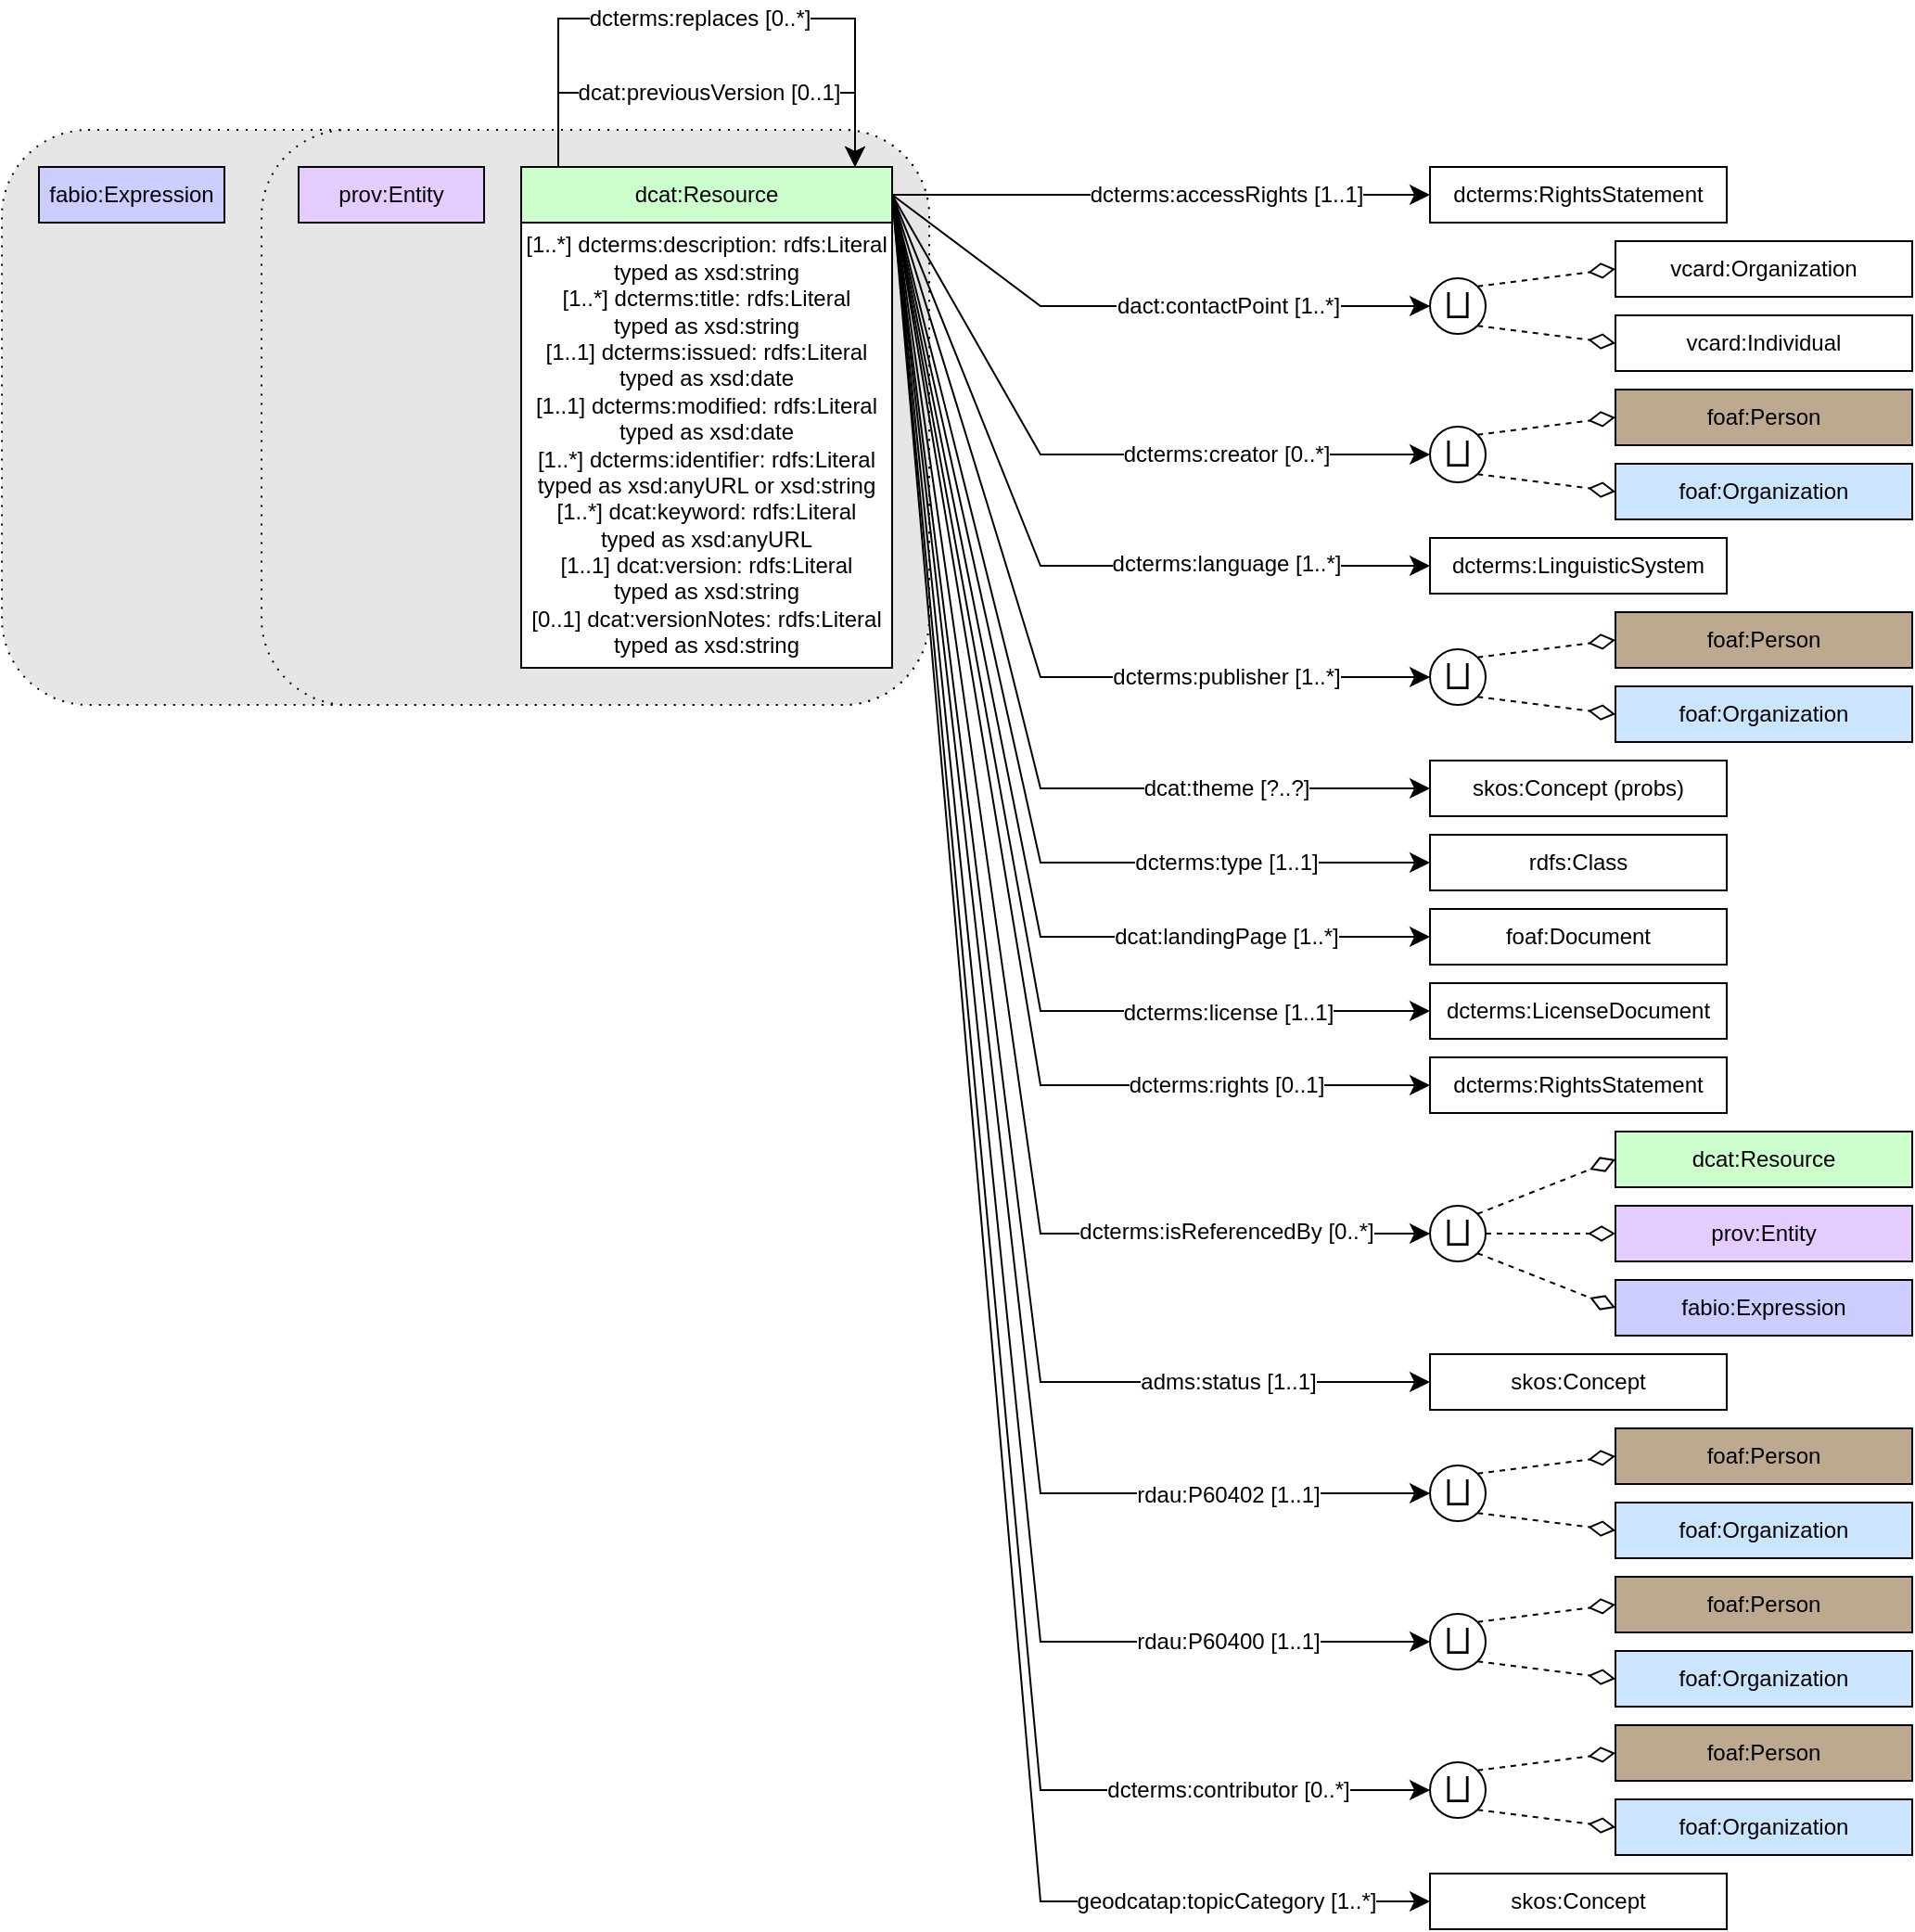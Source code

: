 <mxfile version="26.0.9">
  <diagram name="Page-1" id="SzmMwvYjo2_tDRgzkFQ2">
    <mxGraphModel dx="2261" dy="884" grid="1" gridSize="10" guides="1" tooltips="1" connect="1" arrows="1" fold="1" page="1" pageScale="1" pageWidth="827" pageHeight="1169" math="0" shadow="0">
      <root>
        <mxCell id="0" />
        <mxCell id="1" parent="0" />
        <mxCell id="1unsUa5NZZKn3KWUAOsR-1" value="" style="rounded=1;whiteSpace=wrap;html=1;snapToPoint=1;points=[[0.1,0],[0.2,0],[0.3,0],[0.4,0],[0.5,0],[0.6,0],[0.7,0],[0.8,0],[0.9,0],[0,0.1],[0,0.3],[0,0.5],[0,0.7],[0,0.9],[0.1,1],[0.2,1],[0.3,1],[0.4,1],[0.5,1],[0.6,1],[0.7,1],[0.8,1],[0.9,1],[1,0.1],[1,0.3],[1,0.5],[1,0.7],[1,0.9]];fillColor=#E6E6E6;dashed=1;dashPattern=1 4;" parent="1" vertex="1">
          <mxGeometry x="-260" y="180" width="500" height="310" as="geometry" />
        </mxCell>
        <mxCell id="SjGbqMPoIrOMk5xAmUnZ-7" value="" style="rounded=1;whiteSpace=wrap;html=1;snapToPoint=1;points=[[0.1,0],[0.2,0],[0.3,0],[0.4,0],[0.5,0],[0.6,0],[0.7,0],[0.8,0],[0.9,0],[0,0.1],[0,0.3],[0,0.5],[0,0.7],[0,0.9],[0.1,1],[0.2,1],[0.3,1],[0.4,1],[0.5,1],[0.6,1],[0.7,1],[0.8,1],[0.9,1],[1,0.1],[1,0.3],[1,0.5],[1,0.7],[1,0.9]];fillColor=#E6E6E6;dashed=1;dashPattern=1 4;" parent="1" vertex="1">
          <mxGeometry x="-120" y="180" width="360" height="310" as="geometry" />
        </mxCell>
        <mxCell id="umWT4CQzPr7KXGaEn9dq-6" value="" style="endArrow=classic;html=1;exitX=1;exitY=0.5;exitDx=0;exitDy=0;entryX=0;entryY=0.5;entryDx=0;entryDy=0;endSize=8;arcSize=0;rounded=0;" parent="1" source="umWT4CQzPr7KXGaEn9dq-2" target="umWT4CQzPr7KXGaEn9dq-10" edge="1">
          <mxGeometry width="50" height="50" relative="1" as="geometry">
            <mxPoint x="219" y="225" as="sourcePoint" />
            <mxPoint x="409" y="225" as="targetPoint" />
          </mxGeometry>
        </mxCell>
        <mxCell id="umWT4CQzPr7KXGaEn9dq-7" value="&lt;div&gt;dcterms:accessRights [1..1]&lt;/div&gt;" style="text;html=1;align=center;verticalAlign=middle;resizable=0;points=[];labelBackgroundColor=#ffffff;" parent="umWT4CQzPr7KXGaEn9dq-6" vertex="1" connectable="0">
          <mxGeometry x="-0.127" relative="1" as="geometry">
            <mxPoint x="53" as="offset" />
          </mxGeometry>
        </mxCell>
        <mxCell id="umWT4CQzPr7KXGaEn9dq-12" value="" style="endArrow=classic;html=1;exitX=1;exitY=0.5;exitDx=0;exitDy=0;entryX=0;entryY=0.5;entryDx=0;entryDy=0;endSize=8;arcSize=0;rounded=0;" parent="1" source="umWT4CQzPr7KXGaEn9dq-2" target="umWT4CQzPr7KXGaEn9dq-17" edge="1">
          <mxGeometry width="50" height="50" relative="1" as="geometry">
            <mxPoint x="220" y="295" as="sourcePoint" />
            <mxPoint x="410" y="295" as="targetPoint" />
            <Array as="points">
              <mxPoint x="300" y="275" />
            </Array>
          </mxGeometry>
        </mxCell>
        <mxCell id="umWT4CQzPr7KXGaEn9dq-13" value="&lt;div&gt;dact:contactPoint [1..*]&lt;/div&gt;" style="text;html=1;align=center;verticalAlign=middle;resizable=0;points=[];labelBackgroundColor=#ffffff;" parent="umWT4CQzPr7KXGaEn9dq-12" vertex="1" connectable="0">
          <mxGeometry x="-0.127" relative="1" as="geometry">
            <mxPoint x="65" as="offset" />
          </mxGeometry>
        </mxCell>
        <mxCell id="MMTcVOcszVxUp90W63KL-1" value="" style="endArrow=classic;html=1;exitX=1;exitY=0.5;exitDx=0;exitDy=0;endSize=8;arcSize=0;rounded=0;entryX=0;entryY=0.5;entryDx=0;entryDy=0;" parent="1" source="umWT4CQzPr7KXGaEn9dq-2" target="MMTcVOcszVxUp90W63KL-10" edge="1">
          <mxGeometry width="50" height="50" relative="1" as="geometry">
            <mxPoint x="230" y="225" as="sourcePoint" />
            <mxPoint x="480" y="590" as="targetPoint" />
            <Array as="points">
              <mxPoint x="300" y="355" />
            </Array>
          </mxGeometry>
        </mxCell>
        <mxCell id="MMTcVOcszVxUp90W63KL-2" value="&lt;div&gt;dcterms:creator [0..*]&lt;/div&gt;" style="text;html=1;align=center;verticalAlign=middle;resizable=0;points=[];labelBackgroundColor=#ffffff;" parent="MMTcVOcszVxUp90W63KL-1" vertex="1" connectable="0">
          <mxGeometry x="-0.127" relative="1" as="geometry">
            <mxPoint x="99" as="offset" />
          </mxGeometry>
        </mxCell>
        <mxCell id="MMTcVOcszVxUp90W63KL-5" value="foaf:Organization" style="rounded=0;whiteSpace=wrap;html=1;snapToPoint=1;points=[[0.1,0],[0.2,0],[0.3,0],[0.4,0],[0.5,0],[0.6,0],[0.7,0],[0.8,0],[0.9,0],[0,0.1],[0,0.3],[0,0.5],[0,0.7],[0,0.9],[0.1,1],[0.2,1],[0.3,1],[0.4,1],[0.5,1],[0.6,1],[0.7,1],[0.8,1],[0.9,1],[1,0.1],[1,0.3],[1,0.5],[1,0.7],[1,0.9]];fillColor=#CCE5FF;" parent="1" vertex="1">
          <mxGeometry x="610" y="360" width="160" height="30" as="geometry" />
        </mxCell>
        <mxCell id="MMTcVOcszVxUp90W63KL-8" value="foaf:Person" style="rounded=0;whiteSpace=wrap;html=1;snapToPoint=1;points=[[0.1,0],[0.2,0],[0.3,0],[0.4,0],[0.5,0],[0.6,0],[0.7,0],[0.8,0],[0.9,0],[0,0.1],[0,0.3],[0,0.5],[0,0.7],[0,0.9],[0.1,1],[0.2,1],[0.3,1],[0.4,1],[0.5,1],[0.6,1],[0.7,1],[0.8,1],[0.9,1],[1,0.1],[1,0.3],[1,0.5],[1,0.7],[1,0.9]];fillColor=#BDA890;" parent="1" vertex="1">
          <mxGeometry x="610" y="320" width="160" height="30" as="geometry" />
        </mxCell>
        <mxCell id="umWT4CQzPr7KXGaEn9dq-16" value="vcard:Individual" style="rounded=0;whiteSpace=wrap;html=1;snapToPoint=1;points=[[0.1,0],[0.2,0],[0.3,0],[0.4,0],[0.5,0],[0.6,0],[0.7,0],[0.8,0],[0.9,0],[0,0.1],[0,0.3],[0,0.5],[0,0.7],[0,0.9],[0.1,1],[0.2,1],[0.3,1],[0.4,1],[0.5,1],[0.6,1],[0.7,1],[0.8,1],[0.9,1],[1,0.1],[1,0.3],[1,0.5],[1,0.7],[1,0.9]];" parent="1" vertex="1">
          <mxGeometry x="610" y="280" width="160" height="30" as="geometry" />
        </mxCell>
        <mxCell id="umWT4CQzPr7KXGaEn9dq-10" value="dcterms:RightsStatement" style="rounded=0;whiteSpace=wrap;html=1;snapToPoint=1;points=[[0.1,0],[0.2,0],[0.3,0],[0.4,0],[0.5,0],[0.6,0],[0.7,0],[0.8,0],[0.9,0],[0,0.1],[0,0.3],[0,0.5],[0,0.7],[0,0.9],[0.1,1],[0.2,1],[0.3,1],[0.4,1],[0.5,1],[0.6,1],[0.7,1],[0.8,1],[0.9,1],[1,0.1],[1,0.3],[1,0.5],[1,0.7],[1,0.9]];" parent="1" vertex="1">
          <mxGeometry x="510" y="200" width="160" height="30" as="geometry" />
        </mxCell>
        <mxCell id="umWT4CQzPr7KXGaEn9dq-24" value="vcard:Organization" style="rounded=0;whiteSpace=wrap;html=1;snapToPoint=1;points=[[0.1,0],[0.2,0],[0.3,0],[0.4,0],[0.5,0],[0.6,0],[0.7,0],[0.8,0],[0.9,0],[0,0.1],[0,0.3],[0,0.5],[0,0.7],[0,0.9],[0.1,1],[0.2,1],[0.3,1],[0.4,1],[0.5,1],[0.6,1],[0.7,1],[0.8,1],[0.9,1],[1,0.1],[1,0.3],[1,0.5],[1,0.7],[1,0.9]];" parent="1" vertex="1">
          <mxGeometry x="610" y="240" width="160" height="30" as="geometry" />
        </mxCell>
        <mxCell id="Jf8K7NB9ZICqQrIBF7vX-12" value="" style="group" parent="1" vertex="1" connectable="0">
          <mxGeometry x="20" y="200" width="200" height="270" as="geometry" />
        </mxCell>
        <mxCell id="umWT4CQzPr7KXGaEn9dq-1" value="[1..*] dcterms:description:&amp;nbsp;rdfs:Literal typed as xsd:string&lt;div&gt;[1..*] dcterms:title:&amp;nbsp;rdfs:Literal&lt;/div&gt;&lt;div&gt;typed as xsd:string&lt;br&gt;&lt;/div&gt;&lt;div&gt;[1..1] dcterms:issued:&amp;nbsp;rdfs:Literal typed as xsd:date&lt;br&gt;&lt;/div&gt;&lt;div&gt;[1..1] dcterms:modified:&amp;nbsp;rdfs:Literal typed as xsd:date&lt;br&gt;&lt;/div&gt;&lt;div&gt;[1..*] dcterms:identifier:&amp;nbsp;rdfs:Literal typed as xsd:anyURL or xsd:string&lt;/div&gt;&lt;div&gt;[1..*] dcat:keyword:&amp;nbsp;rdfs:Literal&lt;/div&gt;&lt;div&gt;typed as xsd:anyURL&lt;br&gt;&lt;/div&gt;&lt;div&gt;[1..1] dcat:version:&amp;nbsp;rdfs:Literal&lt;/div&gt;&lt;div&gt;typed as xsd:string&lt;br&gt;&lt;/div&gt;&lt;div&gt;[0..1] dcat:versionNotes:&amp;nbsp;rdfs:Literal typed as xsd:string&lt;br&gt;&lt;/div&gt;" style="rounded=0;whiteSpace=wrap;html=1;snapToPoint=1;points=[[0.1,0],[0.2,0],[0.3,0],[0.4,0],[0.5,0],[0.6,0],[0.7,0],[0.8,0],[0.9,0],[0,0.1],[0,0.3],[0,0.5],[0,0.7],[0,0.9],[0.1,1],[0.2,1],[0.3,1],[0.4,1],[0.5,1],[0.6,1],[0.7,1],[0.8,1],[0.9,1],[1,0.1],[1,0.3],[1,0.5],[1,0.7],[1,0.9]];" parent="Jf8K7NB9ZICqQrIBF7vX-12" vertex="1">
          <mxGeometry y="30" width="200" height="240" as="geometry" />
        </mxCell>
        <mxCell id="umWT4CQzPr7KXGaEn9dq-2" value="dcat:Resource" style="rounded=0;whiteSpace=wrap;html=1;snapToPoint=1;points=[[0.1,0],[0.2,0],[0.3,0],[0.4,0],[0.5,0],[0.6,0],[0.7,0],[0.8,0],[0.9,0],[0,0.1],[0,0.3],[0,0.5],[0,0.7],[0,0.9],[0.1,1],[0.2,1],[0.3,1],[0.4,1],[0.5,1],[0.6,1],[0.7,1],[0.8,1],[0.9,1],[1,0.1],[1,0.3],[1,0.5],[1,0.7],[1,0.9]];fillColor=#CCFFCC;" parent="Jf8K7NB9ZICqQrIBF7vX-12" vertex="1">
          <mxGeometry width="200" height="30" as="geometry" />
        </mxCell>
        <mxCell id="Jf8K7NB9ZICqQrIBF7vX-48" value="" style="endArrow=classic;html=1;exitX=0.1;exitY=0;exitDx=0;exitDy=0;endSize=8;arcSize=0;rounded=0;entryX=0.9;entryY=0;entryDx=0;entryDy=0;" parent="Jf8K7NB9ZICqQrIBF7vX-12" source="umWT4CQzPr7KXGaEn9dq-2" target="umWT4CQzPr7KXGaEn9dq-2" edge="1">
          <mxGeometry width="50" height="50" relative="1" as="geometry">
            <mxPoint x="19.048" y="-110" as="sourcePoint" />
            <mxPoint x="171.429" y="-100" as="targetPoint" />
            <Array as="points">
              <mxPoint x="20" y="-40" />
              <mxPoint x="180" y="-40" />
            </Array>
          </mxGeometry>
        </mxCell>
        <mxCell id="Jf8K7NB9ZICqQrIBF7vX-49" value="&lt;div&gt;dcat:previousVersion [0..1]&lt;/div&gt;" style="text;html=1;align=center;verticalAlign=middle;resizable=0;points=[];labelBackgroundColor=#ffffff;" parent="Jf8K7NB9ZICqQrIBF7vX-48" vertex="1" connectable="0">
          <mxGeometry x="-0.127" relative="1" as="geometry">
            <mxPoint x="16" as="offset" />
          </mxGeometry>
        </mxCell>
        <mxCell id="Jf8K7NB9ZICqQrIBF7vX-50" value="" style="endArrow=classic;html=1;exitX=0.1;exitY=0;exitDx=0;exitDy=0;endSize=8;arcSize=0;rounded=0;entryX=0.9;entryY=0;entryDx=0;entryDy=0;" parent="Jf8K7NB9ZICqQrIBF7vX-12" source="umWT4CQzPr7KXGaEn9dq-2" target="umWT4CQzPr7KXGaEn9dq-2" edge="1">
          <mxGeometry width="50" height="50" relative="1" as="geometry">
            <mxPoint x="29.524" y="10" as="sourcePoint" />
            <mxPoint x="189.524" y="10" as="targetPoint" />
            <Array as="points">
              <mxPoint x="20" y="-80" />
              <mxPoint x="180" y="-80" />
            </Array>
          </mxGeometry>
        </mxCell>
        <mxCell id="Jf8K7NB9ZICqQrIBF7vX-51" value="&lt;div&gt;dcterms:replaces [0..*]&lt;/div&gt;" style="text;html=1;align=center;verticalAlign=middle;resizable=0;points=[];labelBackgroundColor=#ffffff;" parent="Jf8K7NB9ZICqQrIBF7vX-50" vertex="1" connectable="0">
          <mxGeometry x="-0.127" relative="1" as="geometry">
            <mxPoint x="16" as="offset" />
          </mxGeometry>
        </mxCell>
        <mxCell id="Jf8K7NB9ZICqQrIBF7vX-13" value="" style="endArrow=classic;html=1;exitX=1;exitY=0.5;exitDx=0;exitDy=0;entryX=0;entryY=0.5;entryDx=0;entryDy=0;endSize=8;arcSize=0;rounded=0;" parent="1" source="umWT4CQzPr7KXGaEn9dq-2" target="Jf8K7NB9ZICqQrIBF7vX-15" edge="1">
          <mxGeometry width="50" height="50" relative="1" as="geometry">
            <mxPoint x="230" y="415" as="sourcePoint" />
            <mxPoint x="419" y="425" as="targetPoint" />
            <Array as="points">
              <mxPoint x="300" y="415" />
            </Array>
          </mxGeometry>
        </mxCell>
        <mxCell id="Jf8K7NB9ZICqQrIBF7vX-14" value="&lt;div&gt;dcterms:language [1..*]&lt;/div&gt;" style="text;html=1;align=center;verticalAlign=middle;resizable=0;points=[];labelBackgroundColor=#ffffff;" parent="Jf8K7NB9ZICqQrIBF7vX-13" vertex="1" connectable="0">
          <mxGeometry x="-0.127" relative="1" as="geometry">
            <mxPoint x="111" y="27" as="offset" />
          </mxGeometry>
        </mxCell>
        <mxCell id="Jf8K7NB9ZICqQrIBF7vX-15" value="dcterms:LinguisticSystem" style="rounded=0;whiteSpace=wrap;html=1;snapToPoint=1;points=[[0.1,0],[0.2,0],[0.3,0],[0.4,0],[0.5,0],[0.6,0],[0.7,0],[0.8,0],[0.9,0],[0,0.1],[0,0.3],[0,0.5],[0,0.7],[0,0.9],[0.1,1],[0.2,1],[0.3,1],[0.4,1],[0.5,1],[0.6,1],[0.7,1],[0.8,1],[0.9,1],[1,0.1],[1,0.3],[1,0.5],[1,0.7],[1,0.9]];" parent="1" vertex="1">
          <mxGeometry x="510" y="400" width="160" height="30" as="geometry" />
        </mxCell>
        <mxCell id="Jf8K7NB9ZICqQrIBF7vX-16" value="" style="group" parent="1" vertex="1" connectable="0">
          <mxGeometry x="510" y="260" width="30" height="30" as="geometry" />
        </mxCell>
        <mxCell id="umWT4CQzPr7KXGaEn9dq-20" value="" style="endArrow=diamondThin;endSize=12;html=1;fontColor=#000099;exitX=1;exitY=0;exitDx=0;exitDy=0;endFill=0;dashed=1;entryX=0;entryY=0.5;entryDx=0;entryDy=0;arcSize=0;rounded=0;" parent="Jf8K7NB9ZICqQrIBF7vX-16" source="umWT4CQzPr7KXGaEn9dq-17" target="umWT4CQzPr7KXGaEn9dq-24" edge="1">
          <mxGeometry width="50" height="50" relative="1" as="geometry">
            <mxPoint x="-162" y="65" as="sourcePoint" />
            <mxPoint x="53" y="30" as="targetPoint" />
          </mxGeometry>
        </mxCell>
        <mxCell id="umWT4CQzPr7KXGaEn9dq-21" value="" style="endArrow=diamondThin;endSize=12;html=1;fontColor=#000099;exitX=1;exitY=1;exitDx=0;exitDy=0;endFill=0;dashed=1;entryX=0;entryY=0.5;entryDx=0;entryDy=0;arcSize=0;rounded=0;" parent="Jf8K7NB9ZICqQrIBF7vX-16" source="umWT4CQzPr7KXGaEn9dq-17" target="umWT4CQzPr7KXGaEn9dq-16" edge="1">
          <mxGeometry width="50" height="50" relative="1" as="geometry">
            <mxPoint x="21.607" y="54.393" as="sourcePoint" />
            <mxPoint x="53" y="150" as="targetPoint" />
          </mxGeometry>
        </mxCell>
        <mxCell id="umWT4CQzPr7KXGaEn9dq-17" value="&lt;span class=&quot;st&quot;&gt;⨆&lt;/span&gt;" style="ellipse;whiteSpace=wrap;html=1;aspect=fixed;fontSize=17;" parent="Jf8K7NB9ZICqQrIBF7vX-16" vertex="1">
          <mxGeometry width="30" height="30" as="geometry" />
        </mxCell>
        <mxCell id="Jf8K7NB9ZICqQrIBF7vX-17" value="" style="group" parent="1" vertex="1" connectable="0">
          <mxGeometry x="510" y="340" width="30" height="30" as="geometry" />
        </mxCell>
        <mxCell id="MMTcVOcszVxUp90W63KL-11" value="" style="endArrow=diamondThin;endSize=12;html=1;fontColor=#000099;exitX=1;exitY=0;exitDx=0;exitDy=0;endFill=0;dashed=1;entryX=0;entryY=0.5;entryDx=0;entryDy=0;arcSize=0;rounded=0;" parent="Jf8K7NB9ZICqQrIBF7vX-17" source="MMTcVOcszVxUp90W63KL-10" target="MMTcVOcszVxUp90W63KL-8" edge="1">
          <mxGeometry width="50" height="50" relative="1" as="geometry">
            <mxPoint x="-162" y="215" as="sourcePoint" />
            <mxPoint x="53" y="180" as="targetPoint" />
          </mxGeometry>
        </mxCell>
        <mxCell id="MMTcVOcszVxUp90W63KL-12" value="" style="endArrow=diamondThin;endSize=12;html=1;fontColor=#000099;exitX=1;exitY=1;exitDx=0;exitDy=0;endFill=0;dashed=1;entryX=0;entryY=0.5;entryDx=0;entryDy=0;arcSize=0;rounded=0;" parent="Jf8K7NB9ZICqQrIBF7vX-17" source="MMTcVOcszVxUp90W63KL-10" target="MMTcVOcszVxUp90W63KL-5" edge="1">
          <mxGeometry width="50" height="50" relative="1" as="geometry">
            <mxPoint x="21.607" y="204.393" as="sourcePoint" />
            <mxPoint x="53" y="300" as="targetPoint" />
          </mxGeometry>
        </mxCell>
        <mxCell id="MMTcVOcszVxUp90W63KL-10" value="&lt;span class=&quot;st&quot;&gt;⨆&lt;/span&gt;" style="ellipse;whiteSpace=wrap;html=1;aspect=fixed;fontSize=17;" parent="Jf8K7NB9ZICqQrIBF7vX-17" vertex="1">
          <mxGeometry width="30" height="30" as="geometry" />
        </mxCell>
        <mxCell id="Jf8K7NB9ZICqQrIBF7vX-23" value="" style="endArrow=classic;html=1;exitX=1;exitY=0.5;exitDx=0;exitDy=0;endSize=8;arcSize=0;rounded=0;entryX=0;entryY=0.5;entryDx=0;entryDy=0;" parent="1" source="umWT4CQzPr7KXGaEn9dq-2" target="Jf8K7NB9ZICqQrIBF7vX-28" edge="1">
          <mxGeometry width="50" height="50" relative="1" as="geometry">
            <mxPoint x="220" y="334" as="sourcePoint" />
            <mxPoint x="480" y="709" as="targetPoint" />
            <Array as="points">
              <mxPoint x="300" y="475" />
            </Array>
          </mxGeometry>
        </mxCell>
        <mxCell id="Jf8K7NB9ZICqQrIBF7vX-24" value="&lt;div&gt;dcterms:publisher [1..*]&lt;/div&gt;" style="text;html=1;align=center;verticalAlign=middle;resizable=0;points=[];labelBackgroundColor=#ffffff;" parent="Jf8K7NB9ZICqQrIBF7vX-23" vertex="1" connectable="0">
          <mxGeometry x="-0.127" relative="1" as="geometry">
            <mxPoint x="118" y="59" as="offset" />
          </mxGeometry>
        </mxCell>
        <mxCell id="Jf8K7NB9ZICqQrIBF7vX-25" value="foaf:Organization" style="rounded=0;whiteSpace=wrap;html=1;snapToPoint=1;points=[[0.1,0],[0.2,0],[0.3,0],[0.4,0],[0.5,0],[0.6,0],[0.7,0],[0.8,0],[0.9,0],[0,0.1],[0,0.3],[0,0.5],[0,0.7],[0,0.9],[0.1,1],[0.2,1],[0.3,1],[0.4,1],[0.5,1],[0.6,1],[0.7,1],[0.8,1],[0.9,1],[1,0.1],[1,0.3],[1,0.5],[1,0.7],[1,0.9]];fillColor=#CCE5FF;" parent="1" vertex="1">
          <mxGeometry x="610" y="480" width="160" height="30" as="geometry" />
        </mxCell>
        <mxCell id="Jf8K7NB9ZICqQrIBF7vX-26" value="foaf:Person" style="rounded=0;whiteSpace=wrap;html=1;snapToPoint=1;points=[[0.1,0],[0.2,0],[0.3,0],[0.4,0],[0.5,0],[0.6,0],[0.7,0],[0.8,0],[0.9,0],[0,0.1],[0,0.3],[0,0.5],[0,0.7],[0,0.9],[0.1,1],[0.2,1],[0.3,1],[0.4,1],[0.5,1],[0.6,1],[0.7,1],[0.8,1],[0.9,1],[1,0.1],[1,0.3],[1,0.5],[1,0.7],[1,0.9]];fillColor=#BDA890;" parent="1" vertex="1">
          <mxGeometry x="610" y="440" width="160" height="30" as="geometry" />
        </mxCell>
        <mxCell id="Jf8K7NB9ZICqQrIBF7vX-27" value="" style="group" parent="1" vertex="1" connectable="0">
          <mxGeometry x="510" y="460" width="30" height="30" as="geometry" />
        </mxCell>
        <mxCell id="Jf8K7NB9ZICqQrIBF7vX-28" value="&lt;span class=&quot;st&quot;&gt;⨆&lt;/span&gt;" style="ellipse;whiteSpace=wrap;html=1;aspect=fixed;fontSize=17;" parent="Jf8K7NB9ZICqQrIBF7vX-27" vertex="1">
          <mxGeometry width="30" height="30" as="geometry" />
        </mxCell>
        <mxCell id="Jf8K7NB9ZICqQrIBF7vX-29" value="" style="endArrow=diamondThin;endSize=12;html=1;fontColor=#000099;exitX=1;exitY=0;exitDx=0;exitDy=0;endFill=0;dashed=1;entryX=0;entryY=0.5;entryDx=0;entryDy=0;arcSize=0;rounded=0;" parent="1" source="Jf8K7NB9ZICqQrIBF7vX-28" target="Jf8K7NB9ZICqQrIBF7vX-26" edge="1">
          <mxGeometry width="50" height="50" relative="1" as="geometry">
            <mxPoint x="348" y="674" as="sourcePoint" />
            <mxPoint x="563" y="639" as="targetPoint" />
          </mxGeometry>
        </mxCell>
        <mxCell id="Jf8K7NB9ZICqQrIBF7vX-30" value="" style="endArrow=diamondThin;endSize=12;html=1;fontColor=#000099;exitX=1;exitY=1;exitDx=0;exitDy=0;endFill=0;dashed=1;entryX=0;entryY=0.5;entryDx=0;entryDy=0;arcSize=0;rounded=0;" parent="1" source="Jf8K7NB9ZICqQrIBF7vX-28" target="Jf8K7NB9ZICqQrIBF7vX-25" edge="1">
          <mxGeometry width="50" height="50" relative="1" as="geometry">
            <mxPoint x="531.607" y="663.393" as="sourcePoint" />
            <mxPoint x="563" y="759" as="targetPoint" />
          </mxGeometry>
        </mxCell>
        <mxCell id="Jf8K7NB9ZICqQrIBF7vX-31" value="" style="endArrow=classic;html=1;exitX=1;exitY=0.5;exitDx=0;exitDy=0;entryX=0;entryY=0.5;entryDx=0;entryDy=0;endSize=8;arcSize=0;rounded=0;" parent="1" source="umWT4CQzPr7KXGaEn9dq-2" target="Jf8K7NB9ZICqQrIBF7vX-33" edge="1">
          <mxGeometry width="50" height="50" relative="1" as="geometry">
            <mxPoint x="220" y="330" as="sourcePoint" />
            <mxPoint x="419" y="540" as="targetPoint" />
            <Array as="points">
              <mxPoint x="300" y="535" />
            </Array>
          </mxGeometry>
        </mxCell>
        <mxCell id="Jf8K7NB9ZICqQrIBF7vX-32" value="&lt;div&gt;dcat:theme [?..?]&lt;/div&gt;" style="text;html=1;align=center;verticalAlign=middle;resizable=0;points=[];labelBackgroundColor=#ffffff;" parent="Jf8K7NB9ZICqQrIBF7vX-31" vertex="1" connectable="0">
          <mxGeometry x="-0.127" relative="1" as="geometry">
            <mxPoint x="123" y="91" as="offset" />
          </mxGeometry>
        </mxCell>
        <mxCell id="Jf8K7NB9ZICqQrIBF7vX-33" value="skos:Concept (probs)" style="rounded=0;whiteSpace=wrap;html=1;snapToPoint=1;points=[[0.1,0],[0.2,0],[0.3,0],[0.4,0],[0.5,0],[0.6,0],[0.7,0],[0.8,0],[0.9,0],[0,0.1],[0,0.3],[0,0.5],[0,0.7],[0,0.9],[0.1,1],[0.2,1],[0.3,1],[0.4,1],[0.5,1],[0.6,1],[0.7,1],[0.8,1],[0.9,1],[1,0.1],[1,0.3],[1,0.5],[1,0.7],[1,0.9]];" parent="1" vertex="1">
          <mxGeometry x="510" y="520" width="160" height="30" as="geometry" />
        </mxCell>
        <mxCell id="Jf8K7NB9ZICqQrIBF7vX-34" value="" style="endArrow=classic;html=1;exitX=1;exitY=0.5;exitDx=0;exitDy=0;entryX=0;entryY=0.5;entryDx=0;entryDy=0;endSize=8;arcSize=0;rounded=0;" parent="1" source="umWT4CQzPr7KXGaEn9dq-2" target="Jf8K7NB9ZICqQrIBF7vX-36" edge="1">
          <mxGeometry width="50" height="50" relative="1" as="geometry">
            <mxPoint x="220" y="255" as="sourcePoint" />
            <mxPoint x="419" y="580" as="targetPoint" />
            <Array as="points">
              <mxPoint x="300" y="575" />
            </Array>
          </mxGeometry>
        </mxCell>
        <mxCell id="Jf8K7NB9ZICqQrIBF7vX-35" value="&lt;div&gt;dcterms:type [1..1]&lt;/div&gt;" style="text;html=1;align=center;verticalAlign=middle;resizable=0;points=[];labelBackgroundColor=#ffffff;" parent="Jf8K7NB9ZICqQrIBF7vX-34" vertex="1" connectable="0">
          <mxGeometry x="-0.127" relative="1" as="geometry">
            <mxPoint x="125" y="113" as="offset" />
          </mxGeometry>
        </mxCell>
        <mxCell id="Jf8K7NB9ZICqQrIBF7vX-36" value="rdfs:Class" style="rounded=0;whiteSpace=wrap;html=1;snapToPoint=1;points=[[0.1,0],[0.2,0],[0.3,0],[0.4,0],[0.5,0],[0.6,0],[0.7,0],[0.8,0],[0.9,0],[0,0.1],[0,0.3],[0,0.5],[0,0.7],[0,0.9],[0.1,1],[0.2,1],[0.3,1],[0.4,1],[0.5,1],[0.6,1],[0.7,1],[0.8,1],[0.9,1],[1,0.1],[1,0.3],[1,0.5],[1,0.7],[1,0.9]];" parent="1" vertex="1">
          <mxGeometry x="510" y="560" width="160" height="30" as="geometry" />
        </mxCell>
        <mxCell id="Jf8K7NB9ZICqQrIBF7vX-37" value="" style="endArrow=classic;html=1;exitX=1;exitY=0.5;exitDx=0;exitDy=0;entryX=0;entryY=0.5;entryDx=0;entryDy=0;endSize=8;arcSize=0;rounded=0;" parent="1" source="umWT4CQzPr7KXGaEn9dq-2" target="Jf8K7NB9ZICqQrIBF7vX-39" edge="1">
          <mxGeometry width="50" height="50" relative="1" as="geometry">
            <mxPoint x="220" y="254" as="sourcePoint" />
            <mxPoint x="419" y="619" as="targetPoint" />
            <Array as="points">
              <mxPoint x="300" y="615" />
            </Array>
          </mxGeometry>
        </mxCell>
        <mxCell id="Jf8K7NB9ZICqQrIBF7vX-38" value="&lt;div&gt;dcat:landingPage [1..*]&lt;/div&gt;" style="text;html=1;align=center;verticalAlign=middle;resizable=0;points=[];labelBackgroundColor=#ffffff;" parent="Jf8K7NB9ZICqQrIBF7vX-37" vertex="1" connectable="0">
          <mxGeometry x="-0.127" relative="1" as="geometry">
            <mxPoint x="127" y="135" as="offset" />
          </mxGeometry>
        </mxCell>
        <mxCell id="Jf8K7NB9ZICqQrIBF7vX-39" value="foaf:Document" style="rounded=0;whiteSpace=wrap;html=1;snapToPoint=1;points=[[0.1,0],[0.2,0],[0.3,0],[0.4,0],[0.5,0],[0.6,0],[0.7,0],[0.8,0],[0.9,0],[0,0.1],[0,0.3],[0,0.5],[0,0.7],[0,0.9],[0.1,1],[0.2,1],[0.3,1],[0.4,1],[0.5,1],[0.6,1],[0.7,1],[0.8,1],[0.9,1],[1,0.1],[1,0.3],[1,0.5],[1,0.7],[1,0.9]];" parent="1" vertex="1">
          <mxGeometry x="510" y="600" width="160" height="30" as="geometry" />
        </mxCell>
        <mxCell id="Jf8K7NB9ZICqQrIBF7vX-40" value="" style="endArrow=classic;html=1;exitX=1;exitY=0.5;exitDx=0;exitDy=0;entryX=0;entryY=0.5;entryDx=0;entryDy=0;endSize=8;arcSize=0;rounded=0;" parent="1" source="umWT4CQzPr7KXGaEn9dq-2" target="Jf8K7NB9ZICqQrIBF7vX-42" edge="1">
          <mxGeometry width="50" height="50" relative="1" as="geometry">
            <mxPoint x="220" y="256" as="sourcePoint" />
            <mxPoint x="419" y="660" as="targetPoint" />
            <Array as="points">
              <mxPoint x="300" y="655" />
            </Array>
          </mxGeometry>
        </mxCell>
        <mxCell id="Jf8K7NB9ZICqQrIBF7vX-41" value="&lt;div&gt;dcterms:license [1..1]&lt;/div&gt;" style="text;html=1;align=center;verticalAlign=middle;resizable=0;points=[];labelBackgroundColor=#ffffff;" parent="Jf8K7NB9ZICqQrIBF7vX-40" vertex="1" connectable="0">
          <mxGeometry x="-0.127" relative="1" as="geometry">
            <mxPoint x="129" y="158" as="offset" />
          </mxGeometry>
        </mxCell>
        <mxCell id="Jf8K7NB9ZICqQrIBF7vX-42" value="dcterms:LicenseDocument" style="rounded=0;whiteSpace=wrap;html=1;snapToPoint=1;points=[[0.1,0],[0.2,0],[0.3,0],[0.4,0],[0.5,0],[0.6,0],[0.7,0],[0.8,0],[0.9,0],[0,0.1],[0,0.3],[0,0.5],[0,0.7],[0,0.9],[0.1,1],[0.2,1],[0.3,1],[0.4,1],[0.5,1],[0.6,1],[0.7,1],[0.8,1],[0.9,1],[1,0.1],[1,0.3],[1,0.5],[1,0.7],[1,0.9]];" parent="1" vertex="1">
          <mxGeometry x="510" y="640" width="160" height="30" as="geometry" />
        </mxCell>
        <mxCell id="Jf8K7NB9ZICqQrIBF7vX-43" value="" style="endArrow=classic;html=1;exitX=1;exitY=0.5;exitDx=0;exitDy=0;entryX=0;entryY=0.5;entryDx=0;entryDy=0;endSize=8;arcSize=0;rounded=0;" parent="1" source="umWT4CQzPr7KXGaEn9dq-2" target="Jf8K7NB9ZICqQrIBF7vX-45" edge="1">
          <mxGeometry width="50" height="50" relative="1" as="geometry">
            <mxPoint x="220" y="255" as="sourcePoint" />
            <mxPoint x="419" y="700" as="targetPoint" />
            <Array as="points">
              <mxPoint x="300" y="695" />
            </Array>
          </mxGeometry>
        </mxCell>
        <mxCell id="Jf8K7NB9ZICqQrIBF7vX-44" value="&lt;div&gt;dcterms:rights [0..1]&lt;/div&gt;" style="text;html=1;align=center;verticalAlign=middle;resizable=0;points=[];labelBackgroundColor=#ffffff;" parent="Jf8K7NB9ZICqQrIBF7vX-43" vertex="1" connectable="0">
          <mxGeometry x="-0.127" relative="1" as="geometry">
            <mxPoint x="130" y="180" as="offset" />
          </mxGeometry>
        </mxCell>
        <mxCell id="Jf8K7NB9ZICqQrIBF7vX-45" value="dcterms:RightsStatement" style="rounded=0;whiteSpace=wrap;html=1;snapToPoint=1;points=[[0.1,0],[0.2,0],[0.3,0],[0.4,0],[0.5,0],[0.6,0],[0.7,0],[0.8,0],[0.9,0],[0,0.1],[0,0.3],[0,0.5],[0,0.7],[0,0.9],[0.1,1],[0.2,1],[0.3,1],[0.4,1],[0.5,1],[0.6,1],[0.7,1],[0.8,1],[0.9,1],[1,0.1],[1,0.3],[1,0.5],[1,0.7],[1,0.9]];" parent="1" vertex="1">
          <mxGeometry x="510" y="680" width="160" height="30" as="geometry" />
        </mxCell>
        <mxCell id="Jf8K7NB9ZICqQrIBF7vX-46" value="" style="endArrow=classic;html=1;exitX=1;exitY=0.5;exitDx=0;exitDy=0;entryX=0;entryY=0.5;entryDx=0;entryDy=0;endSize=8;arcSize=0;rounded=0;" parent="1" source="umWT4CQzPr7KXGaEn9dq-2" target="SjGbqMPoIrOMk5xAmUnZ-4" edge="1">
          <mxGeometry width="50" height="50" relative="1" as="geometry">
            <mxPoint x="220" y="255" as="sourcePoint" />
            <mxPoint x="510" y="735" as="targetPoint" />
            <Array as="points">
              <mxPoint x="300" y="775" />
            </Array>
          </mxGeometry>
        </mxCell>
        <mxCell id="Jf8K7NB9ZICqQrIBF7vX-47" value="&lt;div&gt;dcterms:isReferencedBy [0..*]&lt;/div&gt;" style="text;html=1;align=center;verticalAlign=middle;resizable=0;points=[];labelBackgroundColor=#ffffff;" parent="Jf8K7NB9ZICqQrIBF7vX-46" vertex="1" connectable="0">
          <mxGeometry x="-0.127" relative="1" as="geometry">
            <mxPoint x="132" y="224" as="offset" />
          </mxGeometry>
        </mxCell>
        <mxCell id="SjGbqMPoIrOMk5xAmUnZ-1" value="prov:Entity" style="rounded=0;whiteSpace=wrap;html=1;snapToPoint=1;points=[[0.1,0],[0.2,0],[0.3,0],[0.4,0],[0.5,0],[0.6,0],[0.7,0],[0.8,0],[0.9,0],[0,0.1],[0,0.3],[0,0.5],[0,0.7],[0,0.9],[0.1,1],[0.2,1],[0.3,1],[0.4,1],[0.5,1],[0.6,1],[0.7,1],[0.8,1],[0.9,1],[1,0.1],[1,0.3],[1,0.5],[1,0.7],[1,0.9]];fillColor=#E5CCFF;" parent="1" vertex="1">
          <mxGeometry x="610" y="760" width="160" height="30" as="geometry" />
        </mxCell>
        <mxCell id="SjGbqMPoIrOMk5xAmUnZ-2" value="dcat:Resource" style="rounded=0;whiteSpace=wrap;html=1;snapToPoint=1;points=[[0.1,0],[0.2,0],[0.3,0],[0.4,0],[0.5,0],[0.6,0],[0.7,0],[0.8,0],[0.9,0],[0,0.1],[0,0.3],[0,0.5],[0,0.7],[0,0.9],[0.1,1],[0.2,1],[0.3,1],[0.4,1],[0.5,1],[0.6,1],[0.7,1],[0.8,1],[0.9,1],[1,0.1],[1,0.3],[1,0.5],[1,0.7],[1,0.9]];fillColor=#CCFFCC;" parent="1" vertex="1">
          <mxGeometry x="610" y="720" width="160" height="30" as="geometry" />
        </mxCell>
        <mxCell id="SjGbqMPoIrOMk5xAmUnZ-3" value="" style="group" parent="1" vertex="1" connectable="0">
          <mxGeometry x="510" y="760" width="30" height="30" as="geometry" />
        </mxCell>
        <mxCell id="SjGbqMPoIrOMk5xAmUnZ-4" value="&lt;span class=&quot;st&quot;&gt;⨆&lt;/span&gt;" style="ellipse;whiteSpace=wrap;html=1;aspect=fixed;fontSize=17;" parent="SjGbqMPoIrOMk5xAmUnZ-3" vertex="1">
          <mxGeometry width="30" height="30" as="geometry" />
        </mxCell>
        <mxCell id="SjGbqMPoIrOMk5xAmUnZ-5" value="" style="endArrow=diamondThin;endSize=12;html=1;fontColor=#000099;exitX=1;exitY=0;exitDx=0;exitDy=0;endFill=0;dashed=1;entryX=0;entryY=0.5;entryDx=0;entryDy=0;arcSize=0;rounded=0;" parent="1" source="SjGbqMPoIrOMk5xAmUnZ-4" target="SjGbqMPoIrOMk5xAmUnZ-2" edge="1">
          <mxGeometry width="50" height="50" relative="1" as="geometry">
            <mxPoint x="348" y="954" as="sourcePoint" />
            <mxPoint x="563" y="919" as="targetPoint" />
          </mxGeometry>
        </mxCell>
        <mxCell id="SjGbqMPoIrOMk5xAmUnZ-6" value="" style="endArrow=diamondThin;endSize=12;html=1;fontColor=#000099;exitX=1;exitY=0.5;exitDx=0;exitDy=0;endFill=0;dashed=1;entryX=0;entryY=0.5;entryDx=0;entryDy=0;arcSize=0;rounded=0;" parent="1" source="SjGbqMPoIrOMk5xAmUnZ-4" target="SjGbqMPoIrOMk5xAmUnZ-1" edge="1">
          <mxGeometry width="50" height="50" relative="1" as="geometry">
            <mxPoint x="531.607" y="943.393" as="sourcePoint" />
            <mxPoint x="563" y="1039" as="targetPoint" />
          </mxGeometry>
        </mxCell>
        <mxCell id="SjGbqMPoIrOMk5xAmUnZ-16" value="fabio:Expression" style="rounded=0;whiteSpace=wrap;html=1;snapToPoint=1;points=[[0.1,0],[0.2,0],[0.3,0],[0.4,0],[0.5,0],[0.6,0],[0.7,0],[0.8,0],[0.9,0],[0,0.1],[0,0.3],[0,0.5],[0,0.7],[0,0.9],[0.1,1],[0.2,1],[0.3,1],[0.4,1],[0.5,1],[0.6,1],[0.7,1],[0.8,1],[0.9,1],[1,0.1],[1,0.3],[1,0.5],[1,0.7],[1,0.9]];fillColor=#CCCCFF;" parent="1" vertex="1">
          <mxGeometry x="610" y="800" width="160" height="30" as="geometry" />
        </mxCell>
        <mxCell id="SjGbqMPoIrOMk5xAmUnZ-17" value="" style="endArrow=diamondThin;endSize=12;html=1;fontColor=#000099;exitX=1;exitY=1;exitDx=0;exitDy=0;endFill=0;dashed=1;entryX=0;entryY=0.5;entryDx=0;entryDy=0;arcSize=0;rounded=0;" parent="1" source="SjGbqMPoIrOMk5xAmUnZ-4" target="SjGbqMPoIrOMk5xAmUnZ-16" edge="1">
          <mxGeometry width="50" height="50" relative="1" as="geometry">
            <mxPoint x="536" y="806" as="sourcePoint" />
            <mxPoint x="563" y="1079" as="targetPoint" />
          </mxGeometry>
        </mxCell>
        <mxCell id="SjGbqMPoIrOMk5xAmUnZ-18" value="" style="endArrow=classic;html=1;exitX=1;exitY=0.5;exitDx=0;exitDy=0;entryX=0;entryY=0.5;entryDx=0;entryDy=0;endSize=8;arcSize=0;rounded=0;" parent="1" source="umWT4CQzPr7KXGaEn9dq-2" target="SjGbqMPoIrOMk5xAmUnZ-20" edge="1">
          <mxGeometry width="50" height="50" relative="1" as="geometry">
            <mxPoint x="220" y="535" as="sourcePoint" />
            <mxPoint x="419" y="860" as="targetPoint" />
            <Array as="points">
              <mxPoint x="300" y="855" />
            </Array>
          </mxGeometry>
        </mxCell>
        <mxCell id="SjGbqMPoIrOMk5xAmUnZ-19" value="&lt;div&gt;adms:status [1..1]&lt;/div&gt;" style="text;html=1;align=center;verticalAlign=middle;resizable=0;points=[];labelBackgroundColor=#ffffff;" parent="SjGbqMPoIrOMk5xAmUnZ-18" vertex="1" connectable="0">
          <mxGeometry x="-0.127" relative="1" as="geometry">
            <mxPoint x="134" y="270" as="offset" />
          </mxGeometry>
        </mxCell>
        <mxCell id="SjGbqMPoIrOMk5xAmUnZ-20" value="skos:Concept" style="rounded=0;whiteSpace=wrap;html=1;snapToPoint=1;points=[[0.1,0],[0.2,0],[0.3,0],[0.4,0],[0.5,0],[0.6,0],[0.7,0],[0.8,0],[0.9,0],[0,0.1],[0,0.3],[0,0.5],[0,0.7],[0,0.9],[0.1,1],[0.2,1],[0.3,1],[0.4,1],[0.5,1],[0.6,1],[0.7,1],[0.8,1],[0.9,1],[1,0.1],[1,0.3],[1,0.5],[1,0.7],[1,0.9]];" parent="1" vertex="1">
          <mxGeometry x="510" y="840" width="160" height="30" as="geometry" />
        </mxCell>
        <mxCell id="SjGbqMPoIrOMk5xAmUnZ-24" value="" style="endArrow=classic;html=1;exitX=1;exitY=0.5;exitDx=0;exitDy=0;endSize=8;arcSize=0;rounded=0;entryX=0;entryY=0.5;entryDx=0;entryDy=0;" parent="1" source="umWT4CQzPr7KXGaEn9dq-2" target="SjGbqMPoIrOMk5xAmUnZ-29" edge="1">
          <mxGeometry width="50" height="50" relative="1" as="geometry">
            <mxPoint x="220" y="655" as="sourcePoint" />
            <mxPoint x="480" y="1149" as="targetPoint" />
            <Array as="points">
              <mxPoint x="300" y="915" />
            </Array>
          </mxGeometry>
        </mxCell>
        <mxCell id="SjGbqMPoIrOMk5xAmUnZ-25" value="&lt;div&gt;rdau:P60402 [1..1]&lt;/div&gt;" style="text;html=1;align=center;verticalAlign=middle;resizable=0;points=[];labelBackgroundColor=#ffffff;" parent="SjGbqMPoIrOMk5xAmUnZ-24" vertex="1" connectable="0">
          <mxGeometry x="-0.127" relative="1" as="geometry">
            <mxPoint x="135" y="304" as="offset" />
          </mxGeometry>
        </mxCell>
        <mxCell id="SjGbqMPoIrOMk5xAmUnZ-26" value="foaf:Organization" style="rounded=0;whiteSpace=wrap;html=1;snapToPoint=1;points=[[0.1,0],[0.2,0],[0.3,0],[0.4,0],[0.5,0],[0.6,0],[0.7,0],[0.8,0],[0.9,0],[0,0.1],[0,0.3],[0,0.5],[0,0.7],[0,0.9],[0.1,1],[0.2,1],[0.3,1],[0.4,1],[0.5,1],[0.6,1],[0.7,1],[0.8,1],[0.9,1],[1,0.1],[1,0.3],[1,0.5],[1,0.7],[1,0.9]];fillColor=#CCE5FF;" parent="1" vertex="1">
          <mxGeometry x="610" y="920" width="160" height="30" as="geometry" />
        </mxCell>
        <mxCell id="SjGbqMPoIrOMk5xAmUnZ-27" value="foaf:Person" style="rounded=0;whiteSpace=wrap;html=1;snapToPoint=1;points=[[0.1,0],[0.2,0],[0.3,0],[0.4,0],[0.5,0],[0.6,0],[0.7,0],[0.8,0],[0.9,0],[0,0.1],[0,0.3],[0,0.5],[0,0.7],[0,0.9],[0.1,1],[0.2,1],[0.3,1],[0.4,1],[0.5,1],[0.6,1],[0.7,1],[0.8,1],[0.9,1],[1,0.1],[1,0.3],[1,0.5],[1,0.7],[1,0.9]];fillColor=#BDA890;" parent="1" vertex="1">
          <mxGeometry x="610" y="880" width="160" height="30" as="geometry" />
        </mxCell>
        <mxCell id="SjGbqMPoIrOMk5xAmUnZ-28" value="" style="group" parent="1" vertex="1" connectable="0">
          <mxGeometry x="510" y="900" width="30" height="30" as="geometry" />
        </mxCell>
        <mxCell id="SjGbqMPoIrOMk5xAmUnZ-29" value="&lt;span class=&quot;st&quot;&gt;⨆&lt;/span&gt;" style="ellipse;whiteSpace=wrap;html=1;aspect=fixed;fontSize=17;" parent="SjGbqMPoIrOMk5xAmUnZ-28" vertex="1">
          <mxGeometry width="30" height="30" as="geometry" />
        </mxCell>
        <mxCell id="SjGbqMPoIrOMk5xAmUnZ-30" value="" style="endArrow=diamondThin;endSize=12;html=1;fontColor=#000099;exitX=1;exitY=0;exitDx=0;exitDy=0;endFill=0;dashed=1;entryX=0;entryY=0.5;entryDx=0;entryDy=0;arcSize=0;rounded=0;" parent="1" source="SjGbqMPoIrOMk5xAmUnZ-29" target="SjGbqMPoIrOMk5xAmUnZ-27" edge="1">
          <mxGeometry width="50" height="50" relative="1" as="geometry">
            <mxPoint x="348" y="1114" as="sourcePoint" />
            <mxPoint x="563" y="1079" as="targetPoint" />
          </mxGeometry>
        </mxCell>
        <mxCell id="SjGbqMPoIrOMk5xAmUnZ-31" value="" style="endArrow=diamondThin;endSize=12;html=1;fontColor=#000099;exitX=1;exitY=1;exitDx=0;exitDy=0;endFill=0;dashed=1;entryX=0;entryY=0.5;entryDx=0;entryDy=0;arcSize=0;rounded=0;" parent="1" source="SjGbqMPoIrOMk5xAmUnZ-29" target="SjGbqMPoIrOMk5xAmUnZ-26" edge="1">
          <mxGeometry width="50" height="50" relative="1" as="geometry">
            <mxPoint x="531.607" y="1103.393" as="sourcePoint" />
            <mxPoint x="563" y="1199" as="targetPoint" />
          </mxGeometry>
        </mxCell>
        <mxCell id="SjGbqMPoIrOMk5xAmUnZ-32" value="" style="endArrow=classic;html=1;exitX=1;exitY=0.5;exitDx=0;exitDy=0;endSize=8;arcSize=0;rounded=0;entryX=0;entryY=0.5;entryDx=0;entryDy=0;" parent="1" source="umWT4CQzPr7KXGaEn9dq-2" target="SjGbqMPoIrOMk5xAmUnZ-37" edge="1">
          <mxGeometry width="50" height="50" relative="1" as="geometry">
            <mxPoint x="220" y="735" as="sourcePoint" />
            <mxPoint x="480" y="1229" as="targetPoint" />
            <Array as="points">
              <mxPoint x="300" y="995" />
            </Array>
          </mxGeometry>
        </mxCell>
        <mxCell id="SjGbqMPoIrOMk5xAmUnZ-33" value="&lt;div&gt;rdau:P60400 [1..1]&lt;/div&gt;" style="text;html=1;align=center;verticalAlign=middle;resizable=0;points=[];labelBackgroundColor=#ffffff;" parent="SjGbqMPoIrOMk5xAmUnZ-32" vertex="1" connectable="0">
          <mxGeometry x="-0.127" relative="1" as="geometry">
            <mxPoint x="136" y="348" as="offset" />
          </mxGeometry>
        </mxCell>
        <mxCell id="SjGbqMPoIrOMk5xAmUnZ-34" value="foaf:Organization" style="rounded=0;whiteSpace=wrap;html=1;snapToPoint=1;points=[[0.1,0],[0.2,0],[0.3,0],[0.4,0],[0.5,0],[0.6,0],[0.7,0],[0.8,0],[0.9,0],[0,0.1],[0,0.3],[0,0.5],[0,0.7],[0,0.9],[0.1,1],[0.2,1],[0.3,1],[0.4,1],[0.5,1],[0.6,1],[0.7,1],[0.8,1],[0.9,1],[1,0.1],[1,0.3],[1,0.5],[1,0.7],[1,0.9]];fillColor=#CCE5FF;" parent="1" vertex="1">
          <mxGeometry x="610" y="1000" width="160" height="30" as="geometry" />
        </mxCell>
        <mxCell id="SjGbqMPoIrOMk5xAmUnZ-35" value="foaf:Person" style="rounded=0;whiteSpace=wrap;html=1;snapToPoint=1;points=[[0.1,0],[0.2,0],[0.3,0],[0.4,0],[0.5,0],[0.6,0],[0.7,0],[0.8,0],[0.9,0],[0,0.1],[0,0.3],[0,0.5],[0,0.7],[0,0.9],[0.1,1],[0.2,1],[0.3,1],[0.4,1],[0.5,1],[0.6,1],[0.7,1],[0.8,1],[0.9,1],[1,0.1],[1,0.3],[1,0.5],[1,0.7],[1,0.9]];fillColor=#BDA890;" parent="1" vertex="1">
          <mxGeometry x="610" y="960" width="160" height="30" as="geometry" />
        </mxCell>
        <mxCell id="SjGbqMPoIrOMk5xAmUnZ-36" value="" style="group" parent="1" vertex="1" connectable="0">
          <mxGeometry x="510" y="980" width="30" height="30" as="geometry" />
        </mxCell>
        <mxCell id="SjGbqMPoIrOMk5xAmUnZ-37" value="&lt;span class=&quot;st&quot;&gt;⨆&lt;/span&gt;" style="ellipse;whiteSpace=wrap;html=1;aspect=fixed;fontSize=17;" parent="SjGbqMPoIrOMk5xAmUnZ-36" vertex="1">
          <mxGeometry width="30" height="30" as="geometry" />
        </mxCell>
        <mxCell id="SjGbqMPoIrOMk5xAmUnZ-38" value="" style="endArrow=diamondThin;endSize=12;html=1;fontColor=#000099;exitX=1;exitY=0;exitDx=0;exitDy=0;endFill=0;dashed=1;entryX=0;entryY=0.5;entryDx=0;entryDy=0;arcSize=0;rounded=0;" parent="1" source="SjGbqMPoIrOMk5xAmUnZ-37" target="SjGbqMPoIrOMk5xAmUnZ-35" edge="1">
          <mxGeometry width="50" height="50" relative="1" as="geometry">
            <mxPoint x="348" y="1194" as="sourcePoint" />
            <mxPoint x="563" y="1159" as="targetPoint" />
          </mxGeometry>
        </mxCell>
        <mxCell id="SjGbqMPoIrOMk5xAmUnZ-39" value="" style="endArrow=diamondThin;endSize=12;html=1;fontColor=#000099;exitX=1;exitY=1;exitDx=0;exitDy=0;endFill=0;dashed=1;entryX=0;entryY=0.5;entryDx=0;entryDy=0;arcSize=0;rounded=0;" parent="1" source="SjGbqMPoIrOMk5xAmUnZ-37" target="SjGbqMPoIrOMk5xAmUnZ-34" edge="1">
          <mxGeometry width="50" height="50" relative="1" as="geometry">
            <mxPoint x="531.607" y="1183.393" as="sourcePoint" />
            <mxPoint x="563" y="1279" as="targetPoint" />
          </mxGeometry>
        </mxCell>
        <mxCell id="SjGbqMPoIrOMk5xAmUnZ-40" value="" style="endArrow=classic;html=1;exitX=1;exitY=0.5;exitDx=0;exitDy=0;endSize=8;arcSize=0;rounded=0;entryX=0;entryY=0.5;entryDx=0;entryDy=0;" parent="1" source="umWT4CQzPr7KXGaEn9dq-2" target="SjGbqMPoIrOMk5xAmUnZ-45" edge="1">
          <mxGeometry width="50" height="50" relative="1" as="geometry">
            <mxPoint x="220" y="815" as="sourcePoint" />
            <mxPoint x="480" y="1309" as="targetPoint" />
            <Array as="points">
              <mxPoint x="300" y="1075" />
            </Array>
          </mxGeometry>
        </mxCell>
        <mxCell id="SjGbqMPoIrOMk5xAmUnZ-41" value="&lt;div&gt;dcterms:contributor [0..*]&lt;/div&gt;" style="text;html=1;align=center;verticalAlign=middle;resizable=0;points=[];labelBackgroundColor=#ffffff;" parent="SjGbqMPoIrOMk5xAmUnZ-40" vertex="1" connectable="0">
          <mxGeometry x="-0.127" relative="1" as="geometry">
            <mxPoint x="137" y="393" as="offset" />
          </mxGeometry>
        </mxCell>
        <mxCell id="SjGbqMPoIrOMk5xAmUnZ-42" value="foaf:Organization" style="rounded=0;whiteSpace=wrap;html=1;snapToPoint=1;points=[[0.1,0],[0.2,0],[0.3,0],[0.4,0],[0.5,0],[0.6,0],[0.7,0],[0.8,0],[0.9,0],[0,0.1],[0,0.3],[0,0.5],[0,0.7],[0,0.9],[0.1,1],[0.2,1],[0.3,1],[0.4,1],[0.5,1],[0.6,1],[0.7,1],[0.8,1],[0.9,1],[1,0.1],[1,0.3],[1,0.5],[1,0.7],[1,0.9]];fillColor=#CCE5FF;" parent="1" vertex="1">
          <mxGeometry x="610" y="1080" width="160" height="30" as="geometry" />
        </mxCell>
        <mxCell id="SjGbqMPoIrOMk5xAmUnZ-43" value="foaf:Person" style="rounded=0;whiteSpace=wrap;html=1;snapToPoint=1;points=[[0.1,0],[0.2,0],[0.3,0],[0.4,0],[0.5,0],[0.6,0],[0.7,0],[0.8,0],[0.9,0],[0,0.1],[0,0.3],[0,0.5],[0,0.7],[0,0.9],[0.1,1],[0.2,1],[0.3,1],[0.4,1],[0.5,1],[0.6,1],[0.7,1],[0.8,1],[0.9,1],[1,0.1],[1,0.3],[1,0.5],[1,0.7],[1,0.9]];fillColor=#BDA890;" parent="1" vertex="1">
          <mxGeometry x="610" y="1040" width="160" height="30" as="geometry" />
        </mxCell>
        <mxCell id="SjGbqMPoIrOMk5xAmUnZ-44" value="" style="group" parent="1" vertex="1" connectable="0">
          <mxGeometry x="510" y="1060" width="30" height="30" as="geometry" />
        </mxCell>
        <mxCell id="SjGbqMPoIrOMk5xAmUnZ-45" value="&lt;span class=&quot;st&quot;&gt;⨆&lt;/span&gt;" style="ellipse;whiteSpace=wrap;html=1;aspect=fixed;fontSize=17;" parent="SjGbqMPoIrOMk5xAmUnZ-44" vertex="1">
          <mxGeometry width="30" height="30" as="geometry" />
        </mxCell>
        <mxCell id="SjGbqMPoIrOMk5xAmUnZ-46" value="" style="endArrow=diamondThin;endSize=12;html=1;fontColor=#000099;exitX=1;exitY=0;exitDx=0;exitDy=0;endFill=0;dashed=1;entryX=0;entryY=0.5;entryDx=0;entryDy=0;arcSize=0;rounded=0;" parent="1" source="SjGbqMPoIrOMk5xAmUnZ-45" target="SjGbqMPoIrOMk5xAmUnZ-43" edge="1">
          <mxGeometry width="50" height="50" relative="1" as="geometry">
            <mxPoint x="348" y="1274" as="sourcePoint" />
            <mxPoint x="563" y="1239" as="targetPoint" />
          </mxGeometry>
        </mxCell>
        <mxCell id="SjGbqMPoIrOMk5xAmUnZ-47" value="" style="endArrow=diamondThin;endSize=12;html=1;fontColor=#000099;exitX=1;exitY=1;exitDx=0;exitDy=0;endFill=0;dashed=1;entryX=0;entryY=0.5;entryDx=0;entryDy=0;arcSize=0;rounded=0;" parent="1" source="SjGbqMPoIrOMk5xAmUnZ-45" target="SjGbqMPoIrOMk5xAmUnZ-42" edge="1">
          <mxGeometry width="50" height="50" relative="1" as="geometry">
            <mxPoint x="531.607" y="1263.393" as="sourcePoint" />
            <mxPoint x="563" y="1359" as="targetPoint" />
          </mxGeometry>
        </mxCell>
        <mxCell id="SjGbqMPoIrOMk5xAmUnZ-48" value="" style="endArrow=classic;html=1;exitX=1;exitY=0.5;exitDx=0;exitDy=0;entryX=0;entryY=0.5;entryDx=0;entryDy=0;endSize=8;arcSize=0;rounded=0;" parent="1" source="umWT4CQzPr7KXGaEn9dq-2" target="SjGbqMPoIrOMk5xAmUnZ-50" edge="1">
          <mxGeometry width="50" height="50" relative="1" as="geometry">
            <mxPoint x="220" y="495" as="sourcePoint" />
            <mxPoint x="419" y="1140" as="targetPoint" />
            <Array as="points">
              <mxPoint x="300" y="1135" />
            </Array>
          </mxGeometry>
        </mxCell>
        <mxCell id="SjGbqMPoIrOMk5xAmUnZ-49" value="&lt;div&gt;geodcatap:topicCategory [1..*]&lt;/div&gt;" style="text;html=1;align=center;verticalAlign=middle;resizable=0;points=[];labelBackgroundColor=#ffffff;" parent="SjGbqMPoIrOMk5xAmUnZ-48" vertex="1" connectable="0">
          <mxGeometry x="-0.127" relative="1" as="geometry">
            <mxPoint x="137" y="427" as="offset" />
          </mxGeometry>
        </mxCell>
        <mxCell id="SjGbqMPoIrOMk5xAmUnZ-50" value="skos:Concept" style="rounded=0;whiteSpace=wrap;html=1;snapToPoint=1;points=[[0.1,0],[0.2,0],[0.3,0],[0.4,0],[0.5,0],[0.6,0],[0.7,0],[0.8,0],[0.9,0],[0,0.1],[0,0.3],[0,0.5],[0,0.7],[0,0.9],[0.1,1],[0.2,1],[0.3,1],[0.4,1],[0.5,1],[0.6,1],[0.7,1],[0.8,1],[0.9,1],[1,0.1],[1,0.3],[1,0.5],[1,0.7],[1,0.9]];" parent="1" vertex="1">
          <mxGeometry x="510" y="1120" width="160" height="30" as="geometry" />
        </mxCell>
        <mxCell id="SjGbqMPoIrOMk5xAmUnZ-15" value="prov:Entity" style="rounded=0;whiteSpace=wrap;html=1;snapToPoint=1;points=[[0.1,0],[0.2,0],[0.3,0],[0.4,0],[0.5,0],[0.6,0],[0.7,0],[0.8,0],[0.9,0],[0,0.1],[0,0.3],[0,0.5],[0,0.7],[0,0.9],[0.1,1],[0.2,1],[0.3,1],[0.4,1],[0.5,1],[0.6,1],[0.7,1],[0.8,1],[0.9,1],[1,0.1],[1,0.3],[1,0.5],[1,0.7],[1,0.9]];fillColor=#E5CCFF;" parent="1" vertex="1">
          <mxGeometry x="-100" y="200" width="100" height="30" as="geometry" />
        </mxCell>
        <mxCell id="1unsUa5NZZKn3KWUAOsR-2" value="fabio:Expression" style="rounded=0;whiteSpace=wrap;html=1;snapToPoint=1;points=[[0.1,0],[0.2,0],[0.3,0],[0.4,0],[0.5,0],[0.6,0],[0.7,0],[0.8,0],[0.9,0],[0,0.1],[0,0.3],[0,0.5],[0,0.7],[0,0.9],[0.1,1],[0.2,1],[0.3,1],[0.4,1],[0.5,1],[0.6,1],[0.7,1],[0.8,1],[0.9,1],[1,0.1],[1,0.3],[1,0.5],[1,0.7],[1,0.9]];fillColor=#CCCCFF;" parent="1" vertex="1">
          <mxGeometry x="-240" y="200" width="100" height="30" as="geometry" />
        </mxCell>
      </root>
    </mxGraphModel>
  </diagram>
</mxfile>
